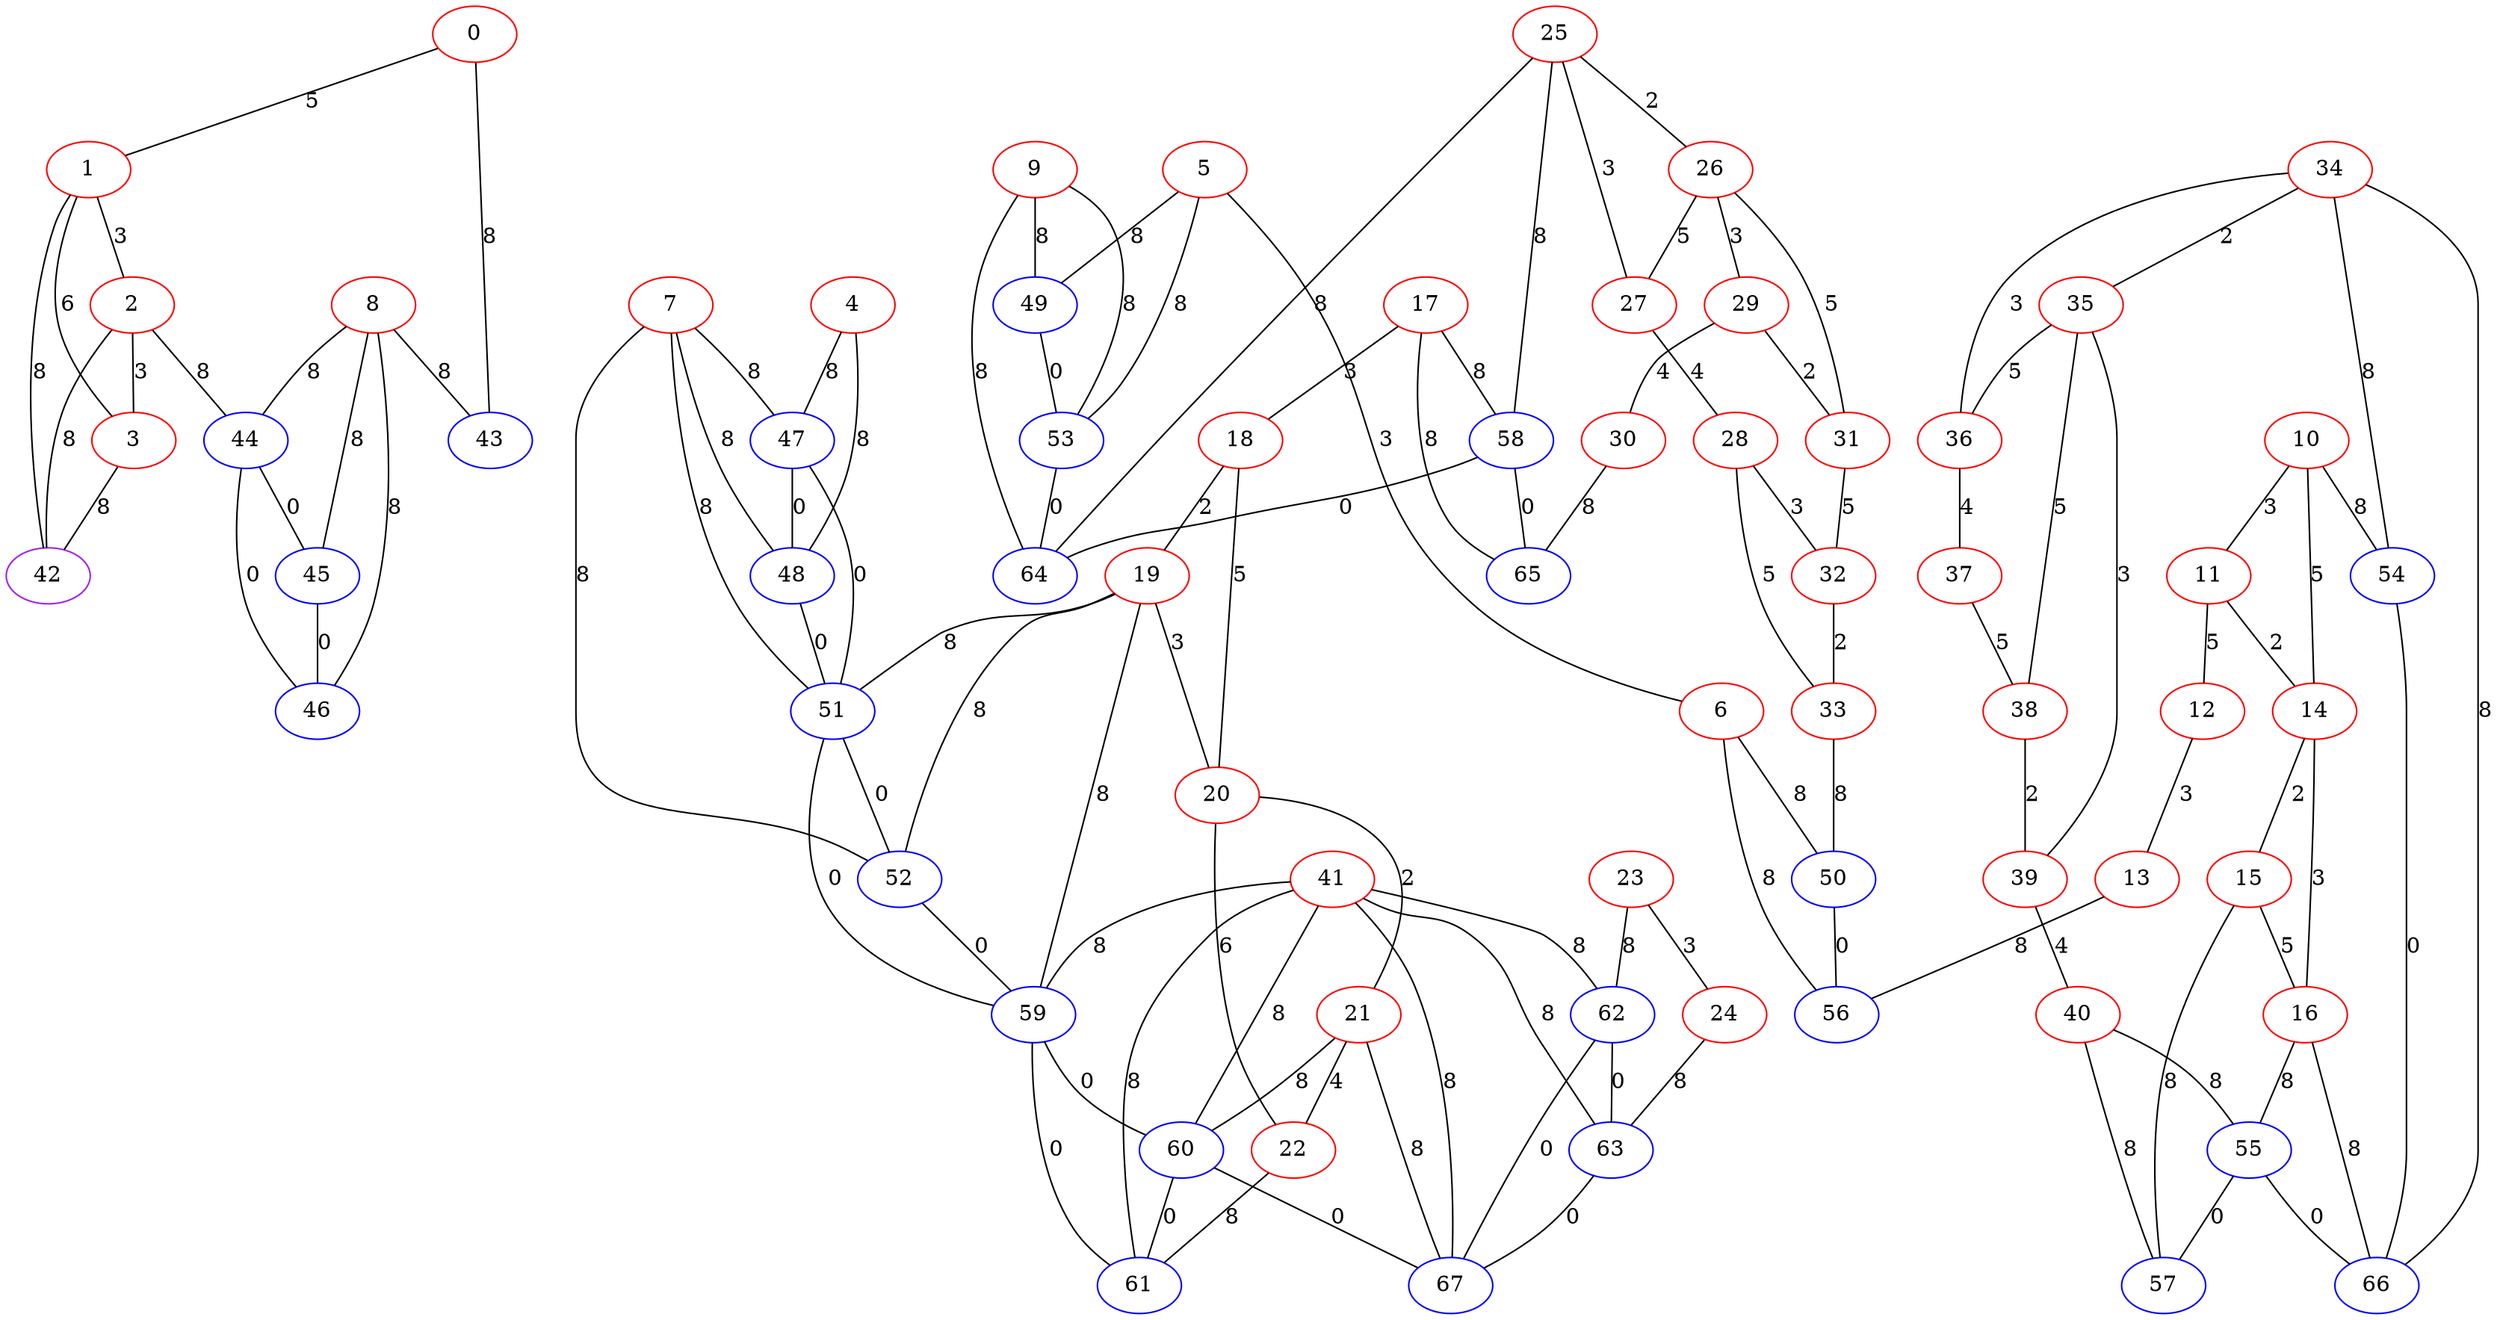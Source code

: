 graph "" {
0 [color=red, weight=1];
1 [color=red, weight=1];
2 [color=red, weight=1];
3 [color=red, weight=1];
4 [color=red, weight=1];
5 [color=red, weight=1];
6 [color=red, weight=1];
7 [color=red, weight=1];
8 [color=red, weight=1];
9 [color=red, weight=1];
10 [color=red, weight=1];
11 [color=red, weight=1];
12 [color=red, weight=1];
13 [color=red, weight=1];
14 [color=red, weight=1];
15 [color=red, weight=1];
16 [color=red, weight=1];
17 [color=red, weight=1];
18 [color=red, weight=1];
19 [color=red, weight=1];
20 [color=red, weight=1];
21 [color=red, weight=1];
22 [color=red, weight=1];
23 [color=red, weight=1];
24 [color=red, weight=1];
25 [color=red, weight=1];
26 [color=red, weight=1];
27 [color=red, weight=1];
28 [color=red, weight=1];
29 [color=red, weight=1];
30 [color=red, weight=1];
31 [color=red, weight=1];
32 [color=red, weight=1];
33 [color=red, weight=1];
34 [color=red, weight=1];
35 [color=red, weight=1];
36 [color=red, weight=1];
37 [color=red, weight=1];
38 [color=red, weight=1];
39 [color=red, weight=1];
40 [color=red, weight=1];
41 [color=red, weight=1];
42 [color=purple, weight=4];
43 [color=blue, weight=3];
44 [color=blue, weight=3];
45 [color=blue, weight=3];
46 [color=blue, weight=3];
47 [color=blue, weight=3];
48 [color=blue, weight=3];
49 [color=blue, weight=3];
50 [color=blue, weight=3];
51 [color=blue, weight=3];
52 [color=blue, weight=3];
53 [color=blue, weight=3];
54 [color=blue, weight=3];
55 [color=blue, weight=3];
56 [color=blue, weight=3];
57 [color=blue, weight=3];
58 [color=blue, weight=3];
59 [color=blue, weight=3];
60 [color=blue, weight=3];
61 [color=blue, weight=3];
62 [color=blue, weight=3];
63 [color=blue, weight=3];
64 [color=blue, weight=3];
65 [color=blue, weight=3];
66 [color=blue, weight=3];
67 [color=blue, weight=3];
0 -- 1  [key=0, label=5];
0 -- 43  [key=0, label=8];
1 -- 2  [key=0, label=3];
1 -- 3  [key=0, label=6];
1 -- 42  [key=0, label=8];
2 -- 42  [key=0, label=8];
2 -- 3  [key=0, label=3];
2 -- 44  [key=0, label=8];
3 -- 42  [key=0, label=8];
4 -- 48  [key=0, label=8];
4 -- 47  [key=0, label=8];
5 -- 49  [key=0, label=8];
5 -- 53  [key=0, label=8];
5 -- 6  [key=0, label=3];
6 -- 56  [key=0, label=8];
6 -- 50  [key=0, label=8];
7 -- 48  [key=0, label=8];
7 -- 51  [key=0, label=8];
7 -- 52  [key=0, label=8];
7 -- 47  [key=0, label=8];
8 -- 43  [key=0, label=8];
8 -- 44  [key=0, label=8];
8 -- 45  [key=0, label=8];
8 -- 46  [key=0, label=8];
9 -- 64  [key=0, label=8];
9 -- 49  [key=0, label=8];
9 -- 53  [key=0, label=8];
10 -- 11  [key=0, label=3];
10 -- 54  [key=0, label=8];
10 -- 14  [key=0, label=5];
11 -- 12  [key=0, label=5];
11 -- 14  [key=0, label=2];
12 -- 13  [key=0, label=3];
13 -- 56  [key=0, label=8];
14 -- 16  [key=0, label=3];
14 -- 15  [key=0, label=2];
15 -- 16  [key=0, label=5];
15 -- 57  [key=0, label=8];
16 -- 66  [key=0, label=8];
16 -- 55  [key=0, label=8];
17 -- 65  [key=0, label=8];
17 -- 18  [key=0, label=3];
17 -- 58  [key=0, label=8];
18 -- 19  [key=0, label=2];
18 -- 20  [key=0, label=5];
19 -- 52  [key=0, label=8];
19 -- 51  [key=0, label=8];
19 -- 20  [key=0, label=3];
19 -- 59  [key=0, label=8];
20 -- 21  [key=0, label=2];
20 -- 22  [key=0, label=6];
21 -- 60  [key=0, label=8];
21 -- 67  [key=0, label=8];
21 -- 22  [key=0, label=4];
22 -- 61  [key=0, label=8];
23 -- 24  [key=0, label=3];
23 -- 62  [key=0, label=8];
24 -- 63  [key=0, label=8];
25 -- 64  [key=0, label=8];
25 -- 26  [key=0, label=2];
25 -- 27  [key=0, label=3];
25 -- 58  [key=0, label=8];
26 -- 27  [key=0, label=5];
26 -- 29  [key=0, label=3];
26 -- 31  [key=0, label=5];
27 -- 28  [key=0, label=4];
28 -- 32  [key=0, label=3];
28 -- 33  [key=0, label=5];
29 -- 30  [key=0, label=4];
29 -- 31  [key=0, label=2];
30 -- 65  [key=0, label=8];
31 -- 32  [key=0, label=5];
32 -- 33  [key=0, label=2];
33 -- 50  [key=0, label=8];
34 -- 66  [key=0, label=8];
34 -- 35  [key=0, label=2];
34 -- 36  [key=0, label=3];
34 -- 54  [key=0, label=8];
35 -- 36  [key=0, label=5];
35 -- 38  [key=0, label=5];
35 -- 39  [key=0, label=3];
36 -- 37  [key=0, label=4];
37 -- 38  [key=0, label=5];
38 -- 39  [key=0, label=2];
39 -- 40  [key=0, label=4];
40 -- 57  [key=0, label=8];
40 -- 55  [key=0, label=8];
41 -- 67  [key=0, label=8];
41 -- 59  [key=0, label=8];
41 -- 60  [key=0, label=8];
41 -- 61  [key=0, label=8];
41 -- 62  [key=0, label=8];
41 -- 63  [key=0, label=8];
44 -- 45  [key=0, label=0];
44 -- 46  [key=0, label=0];
45 -- 46  [key=0, label=0];
47 -- 48  [key=0, label=0];
47 -- 51  [key=0, label=0];
48 -- 51  [key=0, label=0];
49 -- 53  [key=0, label=0];
50 -- 56  [key=0, label=0];
51 -- 52  [key=0, label=0];
51 -- 59  [key=0, label=0];
52 -- 59  [key=0, label=0];
53 -- 64  [key=0, label=0];
54 -- 66  [key=0, label=0];
55 -- 57  [key=0, label=0];
55 -- 66  [key=0, label=0];
58 -- 64  [key=0, label=0];
58 -- 65  [key=0, label=0];
59 -- 60  [key=0, label=0];
59 -- 61  [key=0, label=0];
60 -- 67  [key=0, label=0];
60 -- 61  [key=0, label=0];
62 -- 67  [key=0, label=0];
62 -- 63  [key=0, label=0];
63 -- 67  [key=0, label=0];
}
